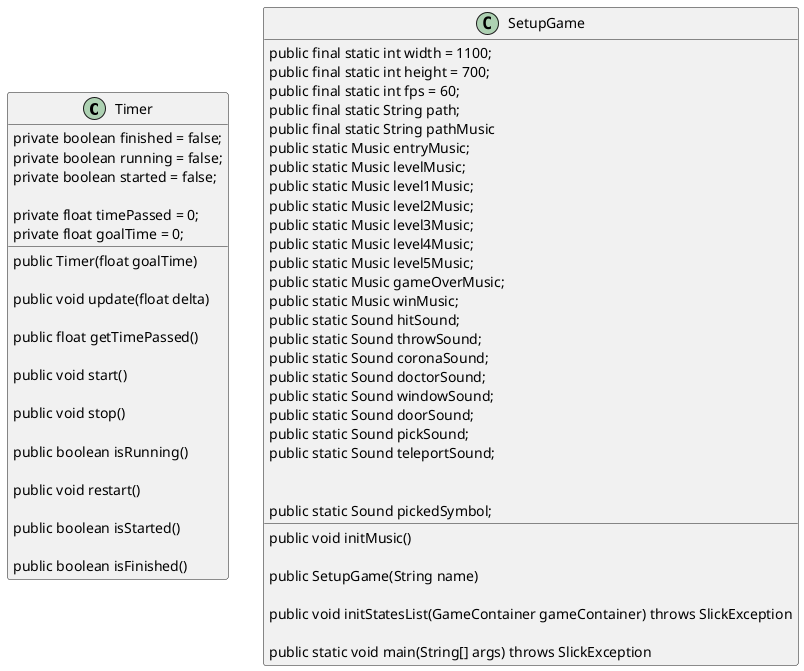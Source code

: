 @startuml

class Timer {
    private boolean finished = false;
    private boolean running = false;
    private boolean started = false;

    private float timePassed = 0;
    private float goalTime = 0;

    public Timer(float goalTime)

    public void update(float delta)

    public float getTimePassed()

    public void start()

    public void stop()

    public boolean isRunning()

    public void restart()

    public boolean isStarted()

    public boolean isFinished()

}






class SetupGame {

    public final static int width = 1100;
    public final static int height = 700;
    public final static int fps = 60;
    public final static String path;
    public final static String pathMusic
    public static Music entryMusic;
    public static Music levelMusic;
    public static Music level1Music;
    public static Music level2Music;
    public static Music level3Music;
    public static Music level4Music;
    public static Music level5Music;
    public static Music gameOverMusic;
    public static Music winMusic;
    public static Sound hitSound;
    public static Sound throwSound;
    public static Sound coronaSound;
    public static Sound doctorSound;
    public static Sound windowSound;
    public static Sound doorSound;
    public static Sound pickSound;
    public static Sound teleportSound;


    public static Sound pickedSymbol;

    public void initMusic()

    public SetupGame(String name)

    public void initStatesList(GameContainer gameContainer) throws SlickException

    public static void main(String[] args) throws SlickException
}




@enduml